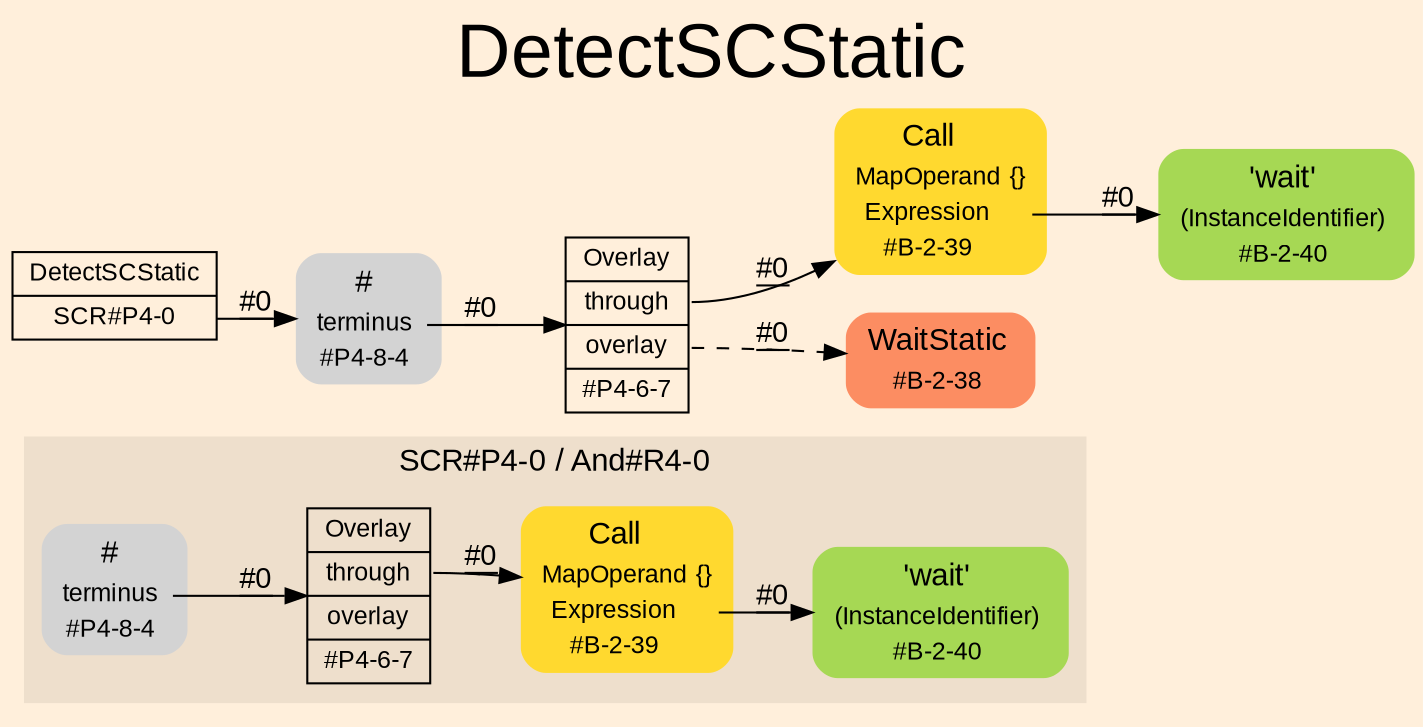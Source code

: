 digraph "DetectSCStatic" {
label = "DetectSCStatic"
labelloc = t
fontsize = "36"
graph [
    rankdir = "LR"
    ranksep = 0.3
    bgcolor = antiquewhite1
    color = black
    fontcolor = black
    fontname = "Arial"
];
node [
    fontname = "Arial"
];
edge [
    fontname = "Arial"
];

// -------------------- figure And#R4-0 --------------------
// -------- region And#R4-0 ----------
subgraph "clusterAnd#R4-0" {
    label = "SCR#P4-0 / And#R4-0"
    style = "filled"
    color = antiquewhite2
    fontsize = "15"
    "And#R4-0/#P4-8-4" [
        // -------- block And#R4-0/#P4-8-4 ----------
        shape = "plaintext"
        label = <<TABLE BORDER="0" CELLBORDER="0" CELLSPACING="0">
         <TR><TD><FONT POINT-SIZE="15.0">#</FONT></TD><TD></TD></TR>
         <TR><TD>terminus</TD><TD PORT="port0"></TD></TR>
         <TR><TD>#P4-8-4</TD><TD PORT="port1"></TD></TR>
        </TABLE>>
        style = "rounded,filled"
        fontsize = "12"
    ];
    
    "And#R4-0/#B-2-40" [
        // -------- block And#R4-0/#B-2-40 ----------
        shape = "plaintext"
        fillcolor = "/set28/5"
        label = <<TABLE BORDER="0" CELLBORDER="0" CELLSPACING="0">
         <TR><TD><FONT POINT-SIZE="15.0">'wait'</FONT></TD><TD></TD></TR>
         <TR><TD>(InstanceIdentifier)</TD><TD PORT="port0"></TD></TR>
         <TR><TD>#B-2-40</TD><TD PORT="port1"></TD></TR>
        </TABLE>>
        style = "rounded,filled"
        fontsize = "12"
    ];
    
    "And#R4-0/#P4-6-7" [
        // -------- block And#R4-0/#P4-6-7 ----------
        shape = "record"
        fillcolor = antiquewhite2
        label = "<fixed> Overlay | <port0> through | <port1> overlay | <port2> #P4-6-7"
        style = "filled"
        fontsize = "12"
        color = black
        fontcolor = black
    ];
    
    "And#R4-0/#B-2-39" [
        // -------- block And#R4-0/#B-2-39 ----------
        shape = "plaintext"
        fillcolor = "/set28/6"
        label = <<TABLE BORDER="0" CELLBORDER="0" CELLSPACING="0">
         <TR><TD><FONT POINT-SIZE="15.0">Call</FONT></TD><TD></TD></TR>
         <TR><TD>MapOperand</TD><TD PORT="port0">{}</TD></TR>
         <TR><TD>Expression</TD><TD PORT="port1"></TD></TR>
         <TR><TD>#B-2-39</TD><TD PORT="port2"></TD></TR>
        </TABLE>>
        style = "rounded,filled"
        fontsize = "12"
    ];
    
}

"And#R4-0/#P4-8-4":port0 -> "And#R4-0/#P4-6-7" [
    label = "#0"
    decorate = true
    color = black
    fontcolor = black
];

"And#R4-0/#P4-6-7":port0 -> "And#R4-0/#B-2-39" [
    label = "#0"
    decorate = true
    color = black
    fontcolor = black
];

"And#R4-0/#B-2-39":port1 -> "And#R4-0/#B-2-40" [
    label = "#0"
    decorate = true
    color = black
    fontcolor = black
];


// -------------------- transformation figure --------------------
"CR#P4-0" [
    // -------- block CR#P4-0 ----------
    shape = "record"
    fillcolor = antiquewhite1
    label = "<fixed> DetectSCStatic | <port0> SCR#P4-0"
    style = "filled"
    fontsize = "12"
    color = black
    fontcolor = black
];

"#P4-8-4" [
    // -------- block #P4-8-4 ----------
    shape = "plaintext"
    label = <<TABLE BORDER="0" CELLBORDER="0" CELLSPACING="0">
     <TR><TD><FONT POINT-SIZE="15.0">#</FONT></TD><TD></TD></TR>
     <TR><TD>terminus</TD><TD PORT="port0"></TD></TR>
     <TR><TD>#P4-8-4</TD><TD PORT="port1"></TD></TR>
    </TABLE>>
    style = "rounded,filled"
    fontsize = "12"
];

"#P4-6-7" [
    // -------- block #P4-6-7 ----------
    shape = "record"
    fillcolor = antiquewhite1
    label = "<fixed> Overlay | <port0> through | <port1> overlay | <port2> #P4-6-7"
    style = "filled"
    fontsize = "12"
    color = black
    fontcolor = black
];

"#B-2-39" [
    // -------- block #B-2-39 ----------
    shape = "plaintext"
    fillcolor = "/set28/6"
    label = <<TABLE BORDER="0" CELLBORDER="0" CELLSPACING="0">
     <TR><TD><FONT POINT-SIZE="15.0">Call</FONT></TD><TD></TD></TR>
     <TR><TD>MapOperand</TD><TD PORT="port0">{}</TD></TR>
     <TR><TD>Expression</TD><TD PORT="port1"></TD></TR>
     <TR><TD>#B-2-39</TD><TD PORT="port2"></TD></TR>
    </TABLE>>
    style = "rounded,filled"
    fontsize = "12"
];

"#B-2-40" [
    // -------- block #B-2-40 ----------
    shape = "plaintext"
    fillcolor = "/set28/5"
    label = <<TABLE BORDER="0" CELLBORDER="0" CELLSPACING="0">
     <TR><TD><FONT POINT-SIZE="15.0">'wait'</FONT></TD><TD></TD></TR>
     <TR><TD>(InstanceIdentifier)</TD><TD PORT="port0"></TD></TR>
     <TR><TD>#B-2-40</TD><TD PORT="port1"></TD></TR>
    </TABLE>>
    style = "rounded,filled"
    fontsize = "12"
];

"#B-2-38" [
    // -------- block #B-2-38 ----------
    shape = "plaintext"
    fillcolor = "/set28/2"
    label = <<TABLE BORDER="0" CELLBORDER="0" CELLSPACING="0">
     <TR><TD><FONT POINT-SIZE="15.0">WaitStatic</FONT></TD><TD></TD></TR>
     <TR><TD>#B-2-38</TD><TD PORT="port0"></TD></TR>
    </TABLE>>
    style = "rounded,filled"
    fontsize = "12"
];

"CR#P4-0":port0 -> "#P4-8-4" [
    label = "#0"
    decorate = true
    color = black
    fontcolor = black
];

"#P4-8-4":port0 -> "#P4-6-7" [
    label = "#0"
    decorate = true
    color = black
    fontcolor = black
];

"#P4-6-7":port0 -> "#B-2-39" [
    label = "#0"
    decorate = true
    color = black
    fontcolor = black
];

"#P4-6-7":port1 -> "#B-2-38" [
    style="dashed"
    label = "#0"
    decorate = true
    color = black
    fontcolor = black
];

"#B-2-39":port1 -> "#B-2-40" [
    label = "#0"
    decorate = true
    color = black
    fontcolor = black
];


}
